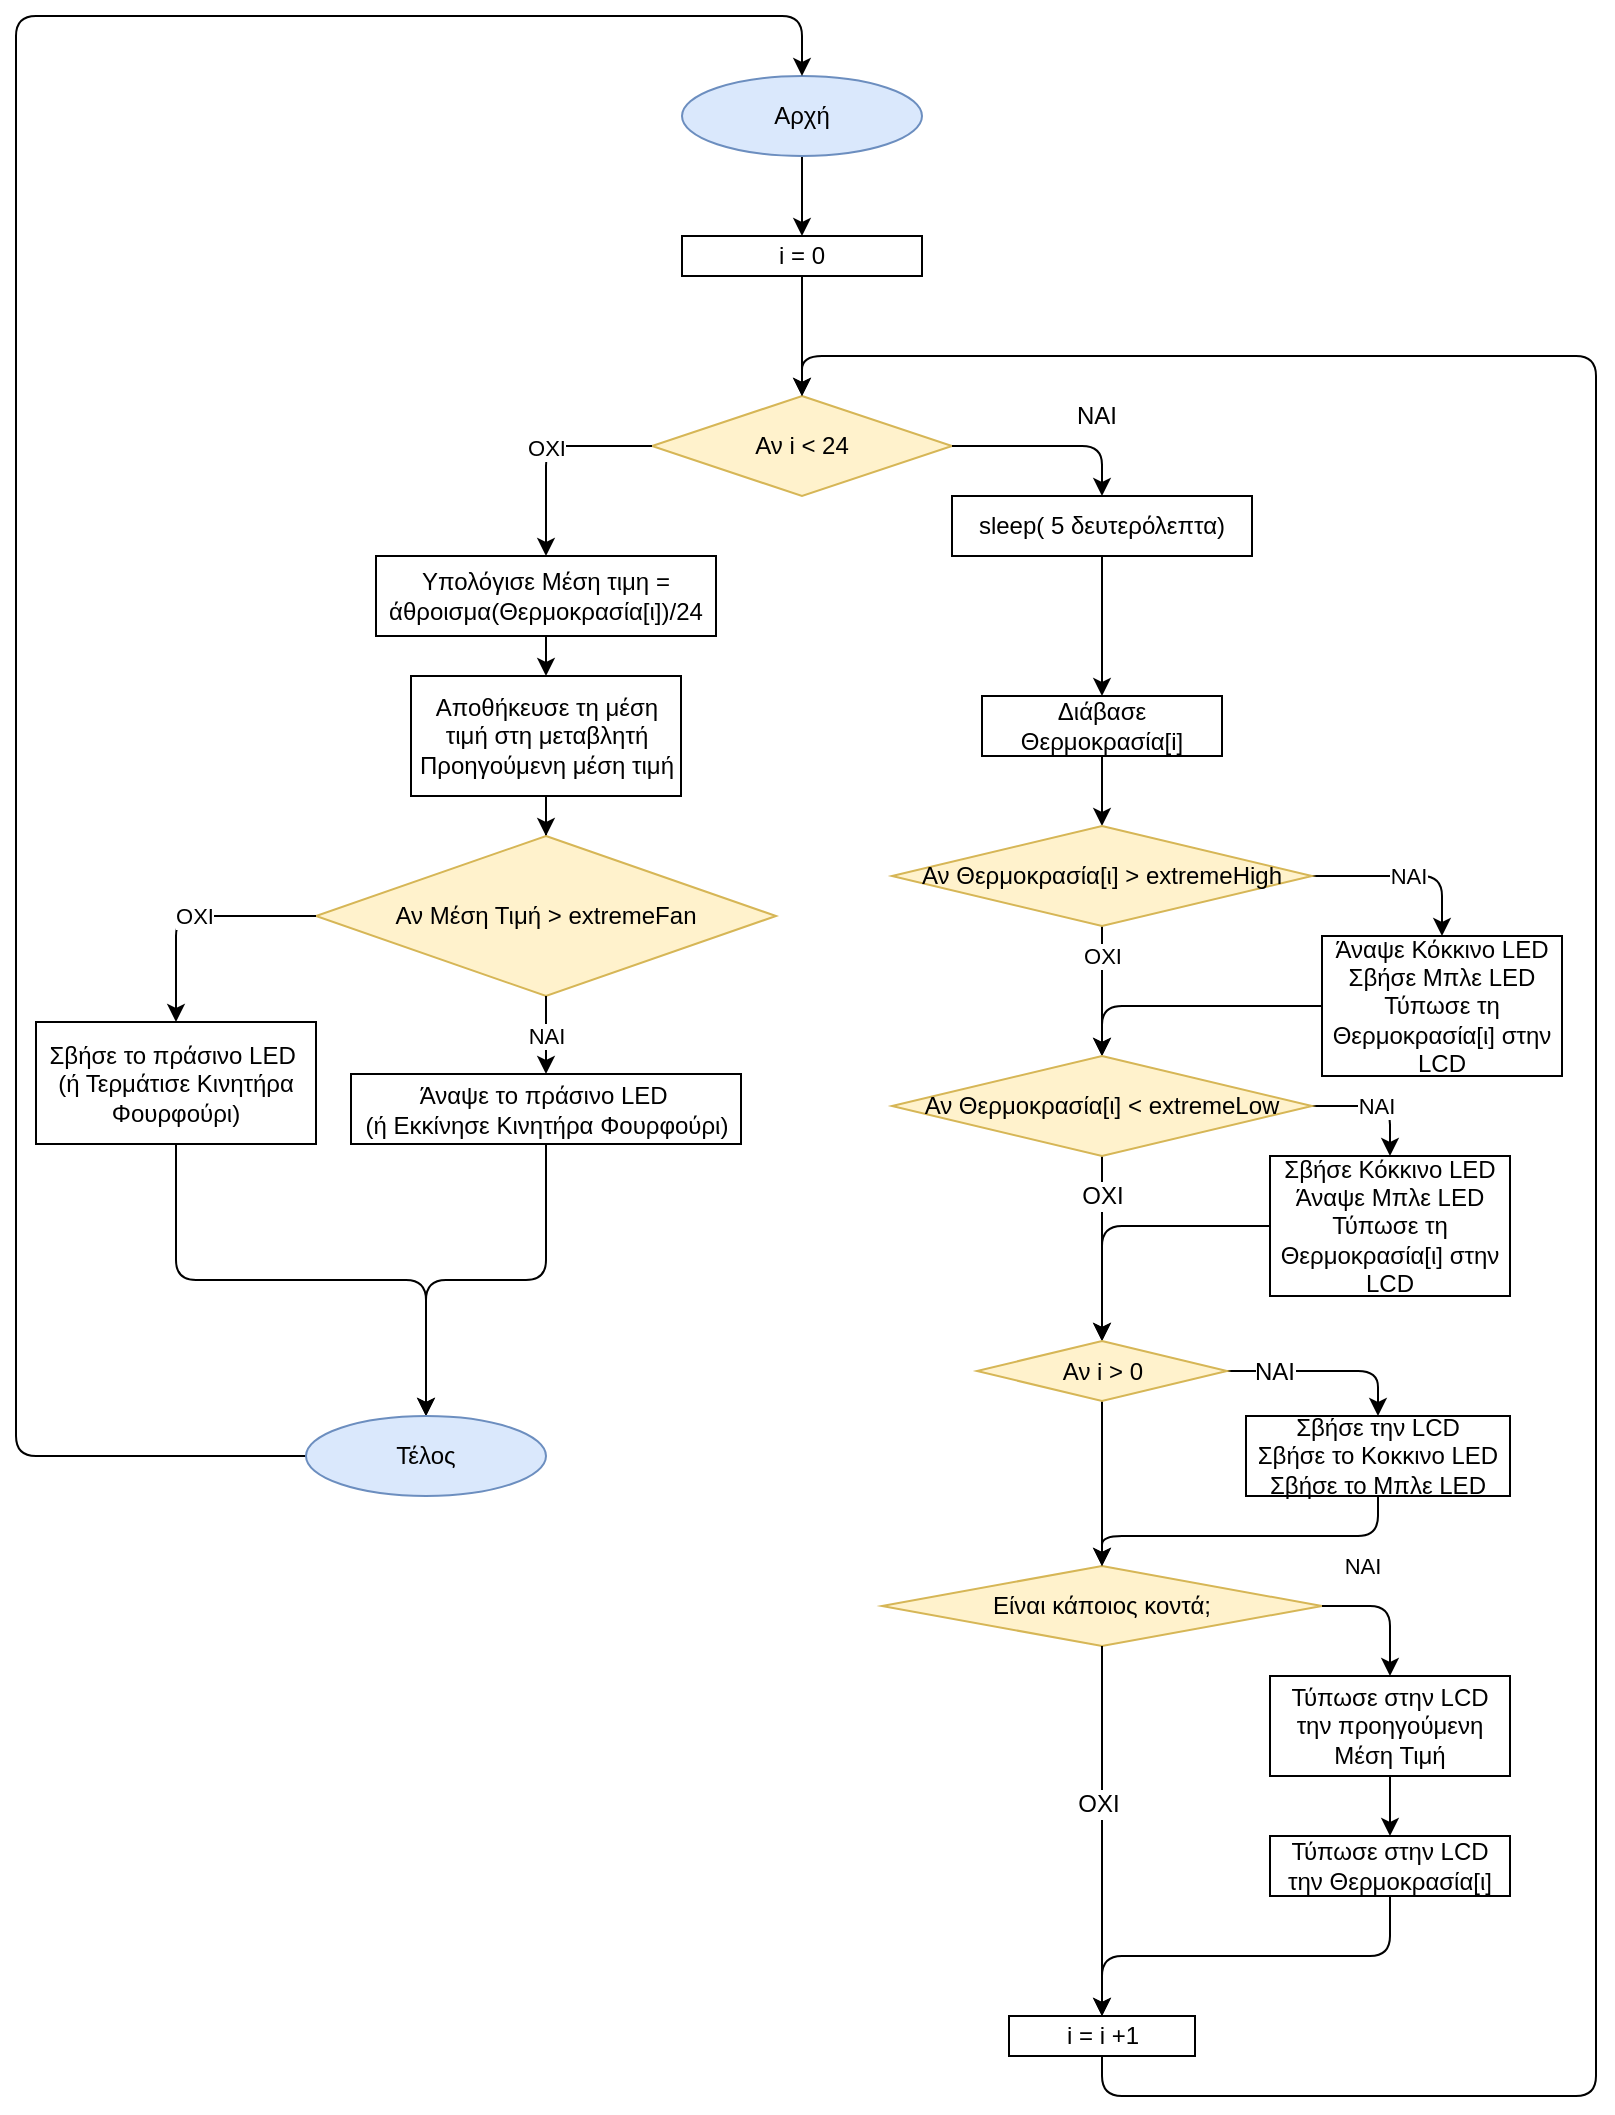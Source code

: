 <mxfile version="10.6.7" type="device"><diagram id="vuffkwAjDP93bjpEIRlv" name="Page-1"><mxGraphModel dx="1394" dy="747" grid="1" gridSize="10" guides="1" tooltips="1" connect="1" arrows="1" fold="1" page="1" pageScale="1" pageWidth="827" pageHeight="1169" math="0" shadow="0"><root><mxCell id="0"/><mxCell id="1" parent="0"/><mxCell id="jDqW3Mp802qH_IWcDawT-2" value="i = 0" style="rounded=0;whiteSpace=wrap;html=1;" parent="1" vertex="1"><mxGeometry x="351" y="130" width="120" height="20" as="geometry"/></mxCell><mxCell id="jDqW3Mp802qH_IWcDawT-4" value="Αν i &amp;lt; 24" style="rhombus;whiteSpace=wrap;html=1;fillColor=#fff2cc;strokeColor=#d6b656;" parent="1" vertex="1"><mxGeometry x="336" y="210" width="150" height="50" as="geometry"/></mxCell><mxCell id="jDqW3Mp802qH_IWcDawT-5" value="" style="endArrow=classic;html=1;exitX=1;exitY=0.5;exitDx=0;exitDy=0;entryX=0.5;entryY=0;entryDx=0;entryDy=0;" parent="1" source="jDqW3Mp802qH_IWcDawT-4" target="jDqW3Mp802qH_IWcDawT-8" edge="1"><mxGeometry width="50" height="50" relative="1" as="geometry"><mxPoint x="523" y="240" as="sourcePoint"/><mxPoint x="583" y="280" as="targetPoint"/><Array as="points"><mxPoint x="561" y="235"/></Array></mxGeometry></mxCell><mxCell id="jDqW3Mp802qH_IWcDawT-27" value="ΝΑΙ" style="text;html=1;resizable=0;points=[];align=center;verticalAlign=middle;labelBackgroundColor=#ffffff;" parent="jDqW3Mp802qH_IWcDawT-5" vertex="1" connectable="0"><mxGeometry y="-1" relative="1" as="geometry"><mxPoint x="22" y="-16" as="offset"/></mxGeometry></mxCell><mxCell id="jDqW3Mp802qH_IWcDawT-7" value="" style="endArrow=classic;html=1;exitX=0.5;exitY=1;exitDx=0;exitDy=0;entryX=0.5;entryY=0;entryDx=0;entryDy=0;" parent="1" source="jDqW3Mp802qH_IWcDawT-2" target="jDqW3Mp802qH_IWcDawT-4" edge="1"><mxGeometry width="50" height="50" relative="1" as="geometry"><mxPoint x="343" y="330" as="sourcePoint"/><mxPoint x="393" y="280" as="targetPoint"/></mxGeometry></mxCell><mxCell id="jDqW3Mp802qH_IWcDawT-8" value="sleep( 5 δευτερόλεπτα)" style="rounded=0;whiteSpace=wrap;html=1;" parent="1" vertex="1"><mxGeometry x="486" y="260" width="150" height="30" as="geometry"/></mxCell><mxCell id="jDqW3Mp802qH_IWcDawT-58" style="edgeStyle=orthogonalEdgeStyle;rounded=0;orthogonalLoop=1;jettySize=auto;html=1;exitX=0.5;exitY=1;exitDx=0;exitDy=0;entryX=0.5;entryY=0;entryDx=0;entryDy=0;" parent="1" source="jDqW3Mp802qH_IWcDawT-14" target="jDqW3Mp802qH_IWcDawT-56" edge="1"><mxGeometry relative="1" as="geometry"/></mxCell><mxCell id="jDqW3Mp802qH_IWcDawT-14" value="Διάβασε Θερμοκρασία[i]" style="rounded=0;whiteSpace=wrap;html=1;" parent="1" vertex="1"><mxGeometry x="501" y="360" width="120" height="30" as="geometry"/></mxCell><mxCell id="jDqW3Mp802qH_IWcDawT-15" value="" style="endArrow=classic;html=1;exitX=0.5;exitY=1;exitDx=0;exitDy=0;entryX=0.5;entryY=0;entryDx=0;entryDy=0;" parent="1" source="jDqW3Mp802qH_IWcDawT-8" target="jDqW3Mp802qH_IWcDawT-14" edge="1"><mxGeometry width="50" height="50" relative="1" as="geometry"><mxPoint x="561" y="310" as="sourcePoint"/><mxPoint x="578" y="310" as="targetPoint"/></mxGeometry></mxCell><mxCell id="jDqW3Mp802qH_IWcDawT-17" style="edgeStyle=orthogonalEdgeStyle;rounded=0;orthogonalLoop=1;jettySize=auto;html=1;exitX=0.5;exitY=1;exitDx=0;exitDy=0;" parent="1" source="jDqW3Mp802qH_IWcDawT-14" target="jDqW3Mp802qH_IWcDawT-14" edge="1"><mxGeometry relative="1" as="geometry"/></mxCell><mxCell id="jDqW3Mp802qH_IWcDawT-18" value="Είναι κάποιος κοντά;" style="rhombus;whiteSpace=wrap;html=1;fillColor=#fff2cc;strokeColor=#d6b656;" parent="1" vertex="1"><mxGeometry x="451" y="795" width="220" height="40" as="geometry"/></mxCell><mxCell id="jDqW3Mp802qH_IWcDawT-20" value="Τύπωσε στην LCD την προηγούμενη Μέση Τιμή" style="rounded=0;whiteSpace=wrap;html=1;" parent="1" vertex="1"><mxGeometry x="645" y="850" width="120" height="50" as="geometry"/></mxCell><mxCell id="jDqW3Mp802qH_IWcDawT-21" value="ΝΑΙ" style="endArrow=classic;html=1;exitX=1;exitY=0.5;exitDx=0;exitDy=0;entryX=0.5;entryY=0;entryDx=0;entryDy=0;" parent="1" source="jDqW3Mp802qH_IWcDawT-18" target="jDqW3Mp802qH_IWcDawT-20" edge="1"><mxGeometry x="-0.127" y="10" width="50" height="50" relative="1" as="geometry"><mxPoint x="689" y="880" as="sourcePoint"/><mxPoint x="739" y="830" as="targetPoint"/><Array as="points"><mxPoint x="705" y="815"/></Array><mxPoint x="-10" y="-10" as="offset"/></mxGeometry></mxCell><mxCell id="jDqW3Mp802qH_IWcDawT-88" style="edgeStyle=orthogonalEdgeStyle;rounded=1;orthogonalLoop=1;jettySize=auto;html=1;exitX=0.5;exitY=1;exitDx=0;exitDy=0;entryX=0.5;entryY=0;entryDx=0;entryDy=0;" parent="1" source="jDqW3Mp802qH_IWcDawT-22" target="jDqW3Mp802qH_IWcDawT-28" edge="1"><mxGeometry relative="1" as="geometry"/></mxCell><mxCell id="jDqW3Mp802qH_IWcDawT-22" value="&lt;span&gt;Τύπωσε στην LCD την Θερμοκρασία[ι]&lt;/span&gt;" style="rounded=0;whiteSpace=wrap;html=1;" parent="1" vertex="1"><mxGeometry x="645" y="930" width="120" height="30" as="geometry"/></mxCell><mxCell id="jDqW3Mp802qH_IWcDawT-23" value="" style="endArrow=classic;html=1;exitX=0.5;exitY=1;exitDx=0;exitDy=0;entryX=0.5;entryY=0;entryDx=0;entryDy=0;" parent="1" source="jDqW3Mp802qH_IWcDawT-20" target="jDqW3Mp802qH_IWcDawT-22" edge="1"><mxGeometry width="50" height="50" relative="1" as="geometry"><mxPoint x="429" y="1000" as="sourcePoint"/><mxPoint x="479" y="950" as="targetPoint"/></mxGeometry></mxCell><mxCell id="jDqW3Mp802qH_IWcDawT-24" value="" style="endArrow=classic;html=1;exitX=0.5;exitY=1;exitDx=0;exitDy=0;entryX=0.5;entryY=0;entryDx=0;entryDy=0;" parent="1" source="jDqW3Mp802qH_IWcDawT-18" target="jDqW3Mp802qH_IWcDawT-28" edge="1"><mxGeometry width="50" height="50" relative="1" as="geometry"><mxPoint x="529" y="950" as="sourcePoint"/><mxPoint x="552" y="1040" as="targetPoint"/></mxGeometry></mxCell><mxCell id="jDqW3Mp802qH_IWcDawT-50" value="ΟΧΙ" style="text;html=1;resizable=0;points=[];align=center;verticalAlign=middle;labelBackgroundColor=#ffffff;" parent="jDqW3Mp802qH_IWcDawT-24" vertex="1" connectable="0"><mxGeometry x="-0.153" y="-2" relative="1" as="geometry"><mxPoint as="offset"/></mxGeometry></mxCell><mxCell id="jDqW3Mp802qH_IWcDawT-91" style="edgeStyle=orthogonalEdgeStyle;rounded=1;orthogonalLoop=1;jettySize=auto;html=1;exitX=0.5;exitY=1;exitDx=0;exitDy=0;entryX=0.5;entryY=0;entryDx=0;entryDy=0;" parent="1" source="jDqW3Mp802qH_IWcDawT-28" target="jDqW3Mp802qH_IWcDawT-4" edge="1"><mxGeometry relative="1" as="geometry"><Array as="points"><mxPoint x="561" y="1060"/><mxPoint x="808" y="1060"/><mxPoint x="808" y="190"/><mxPoint x="411" y="190"/></Array></mxGeometry></mxCell><mxCell id="jDqW3Mp802qH_IWcDawT-28" value="i = i +1" style="rounded=0;whiteSpace=wrap;html=1;" parent="1" vertex="1"><mxGeometry x="514.5" y="1020" width="93" height="20" as="geometry"/></mxCell><mxCell id="jDqW3Mp802qH_IWcDawT-33" value="ΟΧΙ" style="endArrow=classic;html=1;exitX=0;exitY=0.5;exitDx=0;exitDy=0;entryX=0.5;entryY=0;entryDx=0;entryDy=0;" parent="1" source="jDqW3Mp802qH_IWcDawT-4" target="jDqW3Mp802qH_IWcDawT-35" edge="1"><mxGeometry width="50" height="50" relative="1" as="geometry"><mxPoint x="228" y="250" as="sourcePoint"/><mxPoint x="276" y="290" as="targetPoint"/><Array as="points"><mxPoint x="283" y="235"/></Array></mxGeometry></mxCell><mxCell id="jDqW3Mp802qH_IWcDawT-34" style="edgeStyle=orthogonalEdgeStyle;rounded=0;orthogonalLoop=1;jettySize=auto;html=1;exitX=0.5;exitY=1;exitDx=0;exitDy=0;" parent="1" edge="1"><mxGeometry relative="1" as="geometry"><mxPoint x="276" y="350" as="sourcePoint"/><mxPoint x="276" y="350" as="targetPoint"/></mxGeometry></mxCell><mxCell id="jDqW3Mp802qH_IWcDawT-35" value="Υπολόγισε Μέση τιμη = άθροισμα(Θερμοκρασία[ι])/24" style="rounded=0;whiteSpace=wrap;html=1;" parent="1" vertex="1"><mxGeometry x="198" y="290" width="170" height="40" as="geometry"/></mxCell><mxCell id="jDqW3Mp802qH_IWcDawT-40" value="" style="edgeStyle=orthogonalEdgeStyle;rounded=0;orthogonalLoop=1;jettySize=auto;html=1;" parent="1" source="jDqW3Mp802qH_IWcDawT-36" target="jDqW3Mp802qH_IWcDawT-39" edge="1"><mxGeometry relative="1" as="geometry"/></mxCell><mxCell id="jDqW3Mp802qH_IWcDawT-36" value="Αποθήκευσε τη μέση τιμή στη μεταβλητή Προηγούμενη μέση τιμή" style="rounded=0;whiteSpace=wrap;html=1;" parent="1" vertex="1"><mxGeometry x="215.5" y="350" width="135" height="60" as="geometry"/></mxCell><mxCell id="jDqW3Mp802qH_IWcDawT-37" value="" style="endArrow=classic;html=1;exitX=0.5;exitY=1;exitDx=0;exitDy=0;entryX=0.5;entryY=0;entryDx=0;entryDy=0;" parent="1" source="jDqW3Mp802qH_IWcDawT-35" target="jDqW3Mp802qH_IWcDawT-36" edge="1"><mxGeometry width="50" height="50" relative="1" as="geometry"><mxPoint x="198" y="790" as="sourcePoint"/><mxPoint x="248" y="740" as="targetPoint"/></mxGeometry></mxCell><mxCell id="jDqW3Mp802qH_IWcDawT-39" value="Αν Μέση Τιμή &amp;gt; extremeFan" style="rhombus;whiteSpace=wrap;html=1;fillColor=#fff2cc;strokeColor=#d6b656;" parent="1" vertex="1"><mxGeometry x="168" y="430" width="230" height="80" as="geometry"/></mxCell><mxCell id="jDqW3Mp802qH_IWcDawT-102" style="edgeStyle=orthogonalEdgeStyle;rounded=1;orthogonalLoop=1;jettySize=auto;html=1;exitX=0.5;exitY=1;exitDx=0;exitDy=0;" parent="1" source="jDqW3Mp802qH_IWcDawT-41" target="jDqW3Mp802qH_IWcDawT-99" edge="1"><mxGeometry relative="1" as="geometry"/></mxCell><mxCell id="jDqW3Mp802qH_IWcDawT-41" value="Άναψε το πράσινο LED&amp;nbsp;&lt;br&gt;(ή&amp;nbsp;Εκκίνησε Κινητήρα Φουρφούρι)&lt;br&gt;" style="rounded=0;whiteSpace=wrap;html=1;" parent="1" vertex="1"><mxGeometry x="185.5" y="549" width="195" height="35" as="geometry"/></mxCell><mxCell id="jDqW3Mp802qH_IWcDawT-45" value="ΝΑΙ" style="endArrow=classic;html=1;exitX=0.5;exitY=1;exitDx=0;exitDy=0;entryX=0.5;entryY=0;entryDx=0;entryDy=0;" parent="1" source="jDqW3Mp802qH_IWcDawT-39" target="jDqW3Mp802qH_IWcDawT-41" edge="1"><mxGeometry width="50" height="50" relative="1" as="geometry"><mxPoint x="248" y="550" as="sourcePoint"/><mxPoint x="298" y="500" as="targetPoint"/></mxGeometry></mxCell><mxCell id="jDqW3Mp802qH_IWcDawT-101" style="edgeStyle=orthogonalEdgeStyle;rounded=1;orthogonalLoop=1;jettySize=auto;html=1;exitX=0.5;exitY=1;exitDx=0;exitDy=0;entryX=0.5;entryY=0;entryDx=0;entryDy=0;" parent="1" source="jDqW3Mp802qH_IWcDawT-46" target="jDqW3Mp802qH_IWcDawT-99" edge="1"><mxGeometry relative="1" as="geometry"/></mxCell><mxCell id="jDqW3Mp802qH_IWcDawT-46" value="Σβήσε το πράσινο LED&amp;nbsp;&lt;br&gt;(ή Τερμάτισε Κινητήρα Φουρφούρι)" style="rounded=0;whiteSpace=wrap;html=1;" parent="1" vertex="1"><mxGeometry x="28" y="523" width="140" height="61" as="geometry"/></mxCell><mxCell id="jDqW3Mp802qH_IWcDawT-49" value="ΟΧΙ" style="endArrow=classic;html=1;exitX=0;exitY=0.5;exitDx=0;exitDy=0;entryX=0.5;entryY=0;entryDx=0;entryDy=0;" parent="1" source="jDqW3Mp802qH_IWcDawT-39" target="jDqW3Mp802qH_IWcDawT-46" edge="1"><mxGeometry width="50" height="50" relative="1" as="geometry"><mxPoint x="88" y="490" as="sourcePoint"/><mxPoint x="138" y="440" as="targetPoint"/><Array as="points"><mxPoint x="98" y="470"/></Array></mxGeometry></mxCell><mxCell id="jDqW3Mp802qH_IWcDawT-106" style="edgeStyle=orthogonalEdgeStyle;rounded=1;orthogonalLoop=1;jettySize=auto;html=1;exitX=0.5;exitY=1;exitDx=0;exitDy=0;entryX=0.5;entryY=0;entryDx=0;entryDy=0;" parent="1" source="jDqW3Mp802qH_IWcDawT-51" target="jDqW3Mp802qH_IWcDawT-2" edge="1"><mxGeometry relative="1" as="geometry"/></mxCell><mxCell id="jDqW3Mp802qH_IWcDawT-51" value="Αρχή" style="ellipse;whiteSpace=wrap;html=1;fillColor=#dae8fc;strokeColor=#6c8ebf;" parent="1" vertex="1"><mxGeometry x="351" y="50" width="120" height="40" as="geometry"/></mxCell><mxCell id="jDqW3Mp802qH_IWcDawT-60" value="ΝΑΙ" style="edgeStyle=orthogonalEdgeStyle;rounded=1;orthogonalLoop=1;jettySize=auto;html=1;exitX=1;exitY=0.5;exitDx=0;exitDy=0;" parent="1" source="jDqW3Mp802qH_IWcDawT-56" target="jDqW3Mp802qH_IWcDawT-59" edge="1"><mxGeometry relative="1" as="geometry"/></mxCell><mxCell id="jDqW3Mp802qH_IWcDawT-62" value="OXI" style="edgeStyle=orthogonalEdgeStyle;rounded=0;orthogonalLoop=1;jettySize=auto;html=1;exitX=0.5;exitY=1;exitDx=0;exitDy=0;entryX=0.5;entryY=0;entryDx=0;entryDy=0;" parent="1" source="jDqW3Mp802qH_IWcDawT-56" target="jDqW3Mp802qH_IWcDawT-61" edge="1"><mxGeometry x="-0.538" relative="1" as="geometry"><Array as="points"><mxPoint x="561" y="490"/><mxPoint x="561" y="490"/></Array><mxPoint as="offset"/></mxGeometry></mxCell><mxCell id="jDqW3Mp802qH_IWcDawT-56" value="Αν Θερμοκρασία[ι] &amp;gt; extremeHigh" style="rhombus;whiteSpace=wrap;html=1;fillColor=#fff2cc;strokeColor=#d6b656;" parent="1" vertex="1"><mxGeometry x="456" y="425" width="210" height="50" as="geometry"/></mxCell><mxCell id="jDqW3Mp802qH_IWcDawT-64" style="edgeStyle=orthogonalEdgeStyle;rounded=1;orthogonalLoop=1;jettySize=auto;html=1;exitX=0;exitY=0.5;exitDx=0;exitDy=0;entryX=0.5;entryY=0;entryDx=0;entryDy=0;" parent="1" source="jDqW3Mp802qH_IWcDawT-59" target="jDqW3Mp802qH_IWcDawT-61" edge="1"><mxGeometry relative="1" as="geometry"/></mxCell><mxCell id="jDqW3Mp802qH_IWcDawT-59" value="Άναψε Κόκκινο LED&lt;br&gt;Σβήσε Μπλε LED&lt;br&gt;Τύπωσε τη Θερμοκρασία[ι] στην LCD&lt;br&gt;" style="rounded=0;whiteSpace=wrap;html=1;" parent="1" vertex="1"><mxGeometry x="671" y="480" width="120" height="70" as="geometry"/></mxCell><mxCell id="jDqW3Mp802qH_IWcDawT-66" value="ΝΑΙ" style="edgeStyle=orthogonalEdgeStyle;rounded=1;orthogonalLoop=1;jettySize=auto;html=1;exitX=1;exitY=0.5;exitDx=0;exitDy=0;entryX=0.5;entryY=0;entryDx=0;entryDy=0;" parent="1" source="jDqW3Mp802qH_IWcDawT-61" target="jDqW3Mp802qH_IWcDawT-65" edge="1"><mxGeometry relative="1" as="geometry"/></mxCell><mxCell id="jDqW3Mp802qH_IWcDawT-94" style="edgeStyle=orthogonalEdgeStyle;rounded=1;orthogonalLoop=1;jettySize=auto;html=1;exitX=0.5;exitY=1;exitDx=0;exitDy=0;" parent="1" source="jDqW3Mp802qH_IWcDawT-61" target="jDqW3Mp802qH_IWcDawT-75" edge="1"><mxGeometry relative="1" as="geometry"/></mxCell><mxCell id="jDqW3Mp802qH_IWcDawT-95" value="OXI" style="text;html=1;resizable=0;points=[];align=center;verticalAlign=middle;labelBackgroundColor=#ffffff;" parent="jDqW3Mp802qH_IWcDawT-94" vertex="1" connectable="0"><mxGeometry x="-0.741" y="3" relative="1" as="geometry"><mxPoint x="-3" y="8" as="offset"/></mxGeometry></mxCell><mxCell id="jDqW3Mp802qH_IWcDawT-61" value="Αν Θερμοκρασία[ι] &amp;lt; extremeLow" style="rhombus;whiteSpace=wrap;html=1;fillColor=#fff2cc;strokeColor=#d6b656;" parent="1" vertex="1"><mxGeometry x="456" y="540" width="210" height="50" as="geometry"/></mxCell><mxCell id="jDqW3Mp802qH_IWcDawT-92" style="edgeStyle=orthogonalEdgeStyle;rounded=1;orthogonalLoop=1;jettySize=auto;html=1;exitX=0;exitY=0.5;exitDx=0;exitDy=0;entryX=0.5;entryY=0;entryDx=0;entryDy=0;" parent="1" source="jDqW3Mp802qH_IWcDawT-65" target="jDqW3Mp802qH_IWcDawT-75" edge="1"><mxGeometry relative="1" as="geometry"/></mxCell><mxCell id="jDqW3Mp802qH_IWcDawT-65" value="Σβήσε Κόκκινο LED&lt;br&gt;Άναψε Μπλε LED&lt;br&gt;Τύπωσε τη Θερμοκρασία[ι] στην LCD&lt;br&gt;" style="rounded=0;whiteSpace=wrap;html=1;" parent="1" vertex="1"><mxGeometry x="645" y="590" width="120" height="70" as="geometry"/></mxCell><mxCell id="jDqW3Mp802qH_IWcDawT-83" style="edgeStyle=orthogonalEdgeStyle;orthogonalLoop=1;jettySize=auto;html=1;exitX=1;exitY=0.5;exitDx=0;exitDy=0;rounded=1;" parent="1" source="jDqW3Mp802qH_IWcDawT-75" target="jDqW3Mp802qH_IWcDawT-76" edge="1"><mxGeometry relative="1" as="geometry"/></mxCell><mxCell id="jDqW3Mp802qH_IWcDawT-86" value="NAI" style="text;html=1;resizable=0;points=[];align=center;verticalAlign=middle;labelBackgroundColor=#ffffff;" parent="jDqW3Mp802qH_IWcDawT-83" vertex="1" connectable="0"><mxGeometry x="-0.526" relative="1" as="geometry"><mxPoint as="offset"/></mxGeometry></mxCell><mxCell id="jDqW3Mp802qH_IWcDawT-85" style="edgeStyle=orthogonalEdgeStyle;rounded=1;orthogonalLoop=1;jettySize=auto;html=1;exitX=0.5;exitY=1;exitDx=0;exitDy=0;entryX=0.5;entryY=0;entryDx=0;entryDy=0;" parent="1" source="jDqW3Mp802qH_IWcDawT-75" target="jDqW3Mp802qH_IWcDawT-18" edge="1"><mxGeometry relative="1" as="geometry"/></mxCell><mxCell id="jDqW3Mp802qH_IWcDawT-75" value="Αν i &amp;gt; 0" style="rhombus;whiteSpace=wrap;html=1;fillColor=#fff2cc;strokeColor=#d6b656;" parent="1" vertex="1"><mxGeometry x="498.5" y="682.5" width="125" height="30" as="geometry"/></mxCell><mxCell id="jDqW3Mp802qH_IWcDawT-87" style="edgeStyle=orthogonalEdgeStyle;rounded=1;orthogonalLoop=1;jettySize=auto;html=1;exitX=0.5;exitY=1;exitDx=0;exitDy=0;entryX=0.5;entryY=0;entryDx=0;entryDy=0;" parent="1" source="jDqW3Mp802qH_IWcDawT-76" target="jDqW3Mp802qH_IWcDawT-18" edge="1"><mxGeometry relative="1" as="geometry"><Array as="points"><mxPoint x="699" y="780"/><mxPoint x="561" y="780"/></Array></mxGeometry></mxCell><mxCell id="jDqW3Mp802qH_IWcDawT-76" value="Σβήσε την LCD&lt;br&gt;Σβήσε το Κοκκινο LED&lt;br&gt;Σβήσε το Μπλε LED&lt;br&gt;" style="rounded=0;whiteSpace=wrap;html=1;" parent="1" vertex="1"><mxGeometry x="633" y="720" width="132" height="40" as="geometry"/></mxCell><mxCell id="jDqW3Mp802qH_IWcDawT-103" style="edgeStyle=orthogonalEdgeStyle;rounded=1;orthogonalLoop=1;jettySize=auto;html=1;exitX=0;exitY=0.5;exitDx=0;exitDy=0;entryX=0.5;entryY=0;entryDx=0;entryDy=0;" parent="1" source="jDqW3Mp802qH_IWcDawT-99" target="jDqW3Mp802qH_IWcDawT-51" edge="1"><mxGeometry relative="1" as="geometry"><Array as="points"><mxPoint x="18" y="740"/><mxPoint x="18" y="20"/><mxPoint x="411" y="20"/></Array></mxGeometry></mxCell><mxCell id="jDqW3Mp802qH_IWcDawT-99" value="Τέλος" style="ellipse;whiteSpace=wrap;html=1;fillColor=#dae8fc;strokeColor=#6c8ebf;" parent="1" vertex="1"><mxGeometry x="163" y="720" width="120" height="40" as="geometry"/></mxCell></root></mxGraphModel></diagram></mxfile>